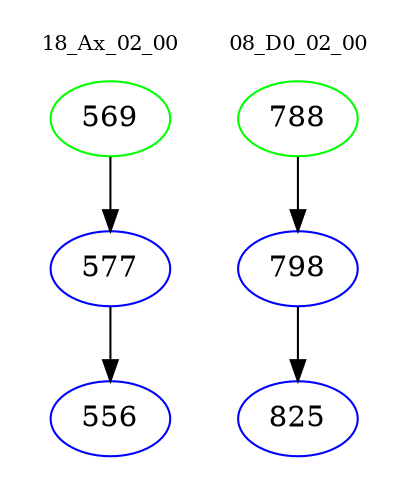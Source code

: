 digraph{
subgraph cluster_0 {
color = white
label = "18_Ax_02_00";
fontsize=10;
T0_569 [label="569", color="green"]
T0_569 -> T0_577 [color="black"]
T0_577 [label="577", color="blue"]
T0_577 -> T0_556 [color="black"]
T0_556 [label="556", color="blue"]
}
subgraph cluster_1 {
color = white
label = "08_D0_02_00";
fontsize=10;
T1_788 [label="788", color="green"]
T1_788 -> T1_798 [color="black"]
T1_798 [label="798", color="blue"]
T1_798 -> T1_825 [color="black"]
T1_825 [label="825", color="blue"]
}
}
